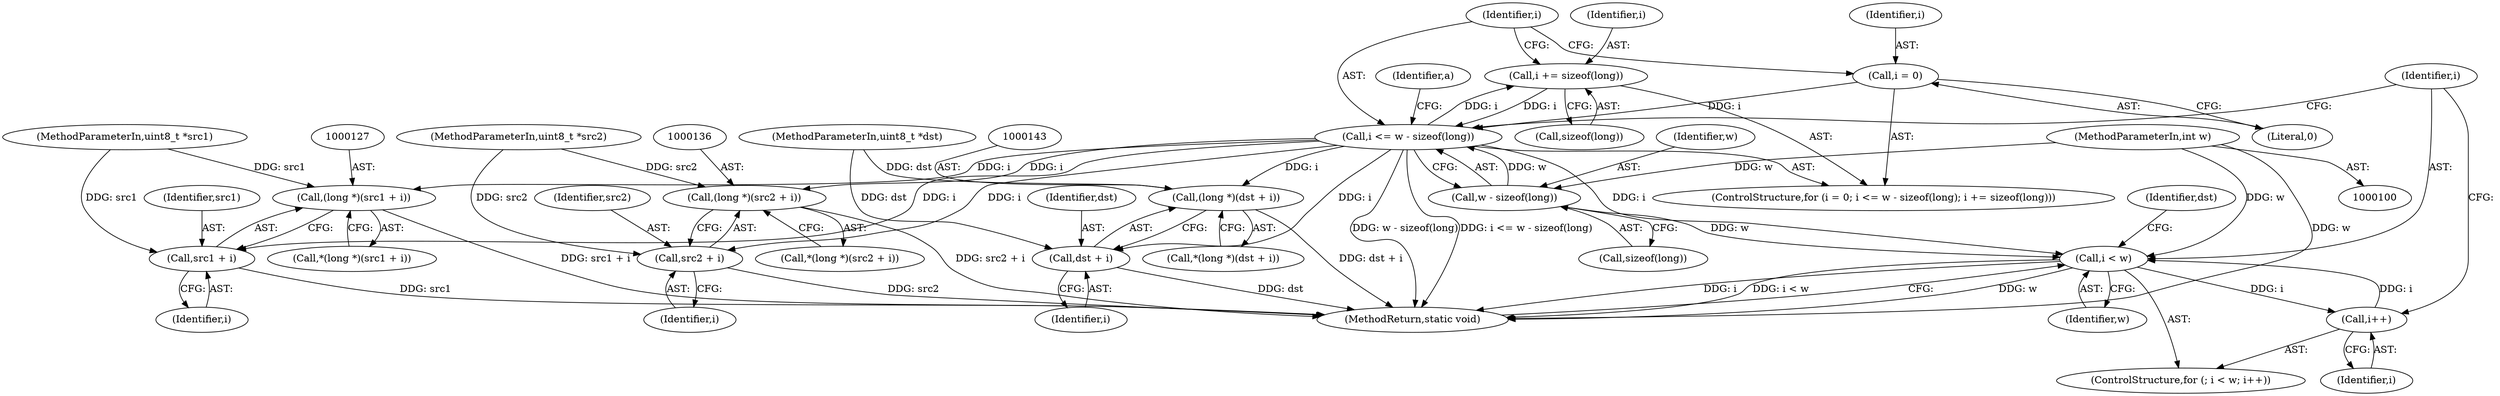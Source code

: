 digraph "1_FFmpeg_86736f59d6a527d8bc807d09b93f971c0fe0bb07@API" {
"1000117" [label="(Call,i += sizeof(long))"];
"1000111" [label="(Call,i <= w - sizeof(long))"];
"1000117" [label="(Call,i += sizeof(long))"];
"1000108" [label="(Call,i = 0)"];
"1000113" [label="(Call,w - sizeof(long))"];
"1000104" [label="(MethodParameterIn,int w)"];
"1000126" [label="(Call,(long *)(src1 + i))"];
"1000128" [label="(Call,src1 + i)"];
"1000135" [label="(Call,(long *)(src2 + i))"];
"1000137" [label="(Call,src2 + i)"];
"1000142" [label="(Call,(long *)(dst + i))"];
"1000144" [label="(Call,dst + i)"];
"1000161" [label="(Call,i < w)"];
"1000164" [label="(Call,i++)"];
"1000163" [label="(Identifier,w)"];
"1000113" [label="(Call,w - sizeof(long))"];
"1000115" [label="(Call,sizeof(long))"];
"1000126" [label="(Call,(long *)(src1 + i))"];
"1000146" [label="(Identifier,i)"];
"1000108" [label="(Call,i = 0)"];
"1000177" [label="(MethodReturn,static void)"];
"1000144" [label="(Call,dst + i)"];
"1000142" [label="(Call,(long *)(dst + i))"];
"1000118" [label="(Identifier,i)"];
"1000138" [label="(Identifier,src2)"];
"1000141" [label="(Call,*(long *)(dst + i))"];
"1000130" [label="(Identifier,i)"];
"1000162" [label="(Identifier,i)"];
"1000104" [label="(MethodParameterIn,int w)"];
"1000102" [label="(MethodParameterIn,uint8_t *src1)"];
"1000111" [label="(Call,i <= w - sizeof(long))"];
"1000110" [label="(Literal,0)"];
"1000134" [label="(Call,*(long *)(src2 + i))"];
"1000165" [label="(Identifier,i)"];
"1000135" [label="(Call,(long *)(src2 + i))"];
"1000137" [label="(Call,src2 + i)"];
"1000168" [label="(Identifier,dst)"];
"1000125" [label="(Call,*(long *)(src1 + i))"];
"1000107" [label="(ControlStructure,for (i = 0; i <= w - sizeof(long); i += sizeof(long)))"];
"1000114" [label="(Identifier,w)"];
"1000103" [label="(MethodParameterIn,uint8_t *src2)"];
"1000161" [label="(Call,i < w)"];
"1000117" [label="(Call,i += sizeof(long))"];
"1000164" [label="(Call,i++)"];
"1000139" [label="(Identifier,i)"];
"1000129" [label="(Identifier,src1)"];
"1000119" [label="(Call,sizeof(long))"];
"1000145" [label="(Identifier,dst)"];
"1000109" [label="(Identifier,i)"];
"1000101" [label="(MethodParameterIn,uint8_t *dst)"];
"1000128" [label="(Call,src1 + i)"];
"1000160" [label="(ControlStructure,for (; i < w; i++))"];
"1000112" [label="(Identifier,i)"];
"1000124" [label="(Identifier,a)"];
"1000117" -> "1000107"  [label="AST: "];
"1000117" -> "1000119"  [label="CFG: "];
"1000118" -> "1000117"  [label="AST: "];
"1000119" -> "1000117"  [label="AST: "];
"1000112" -> "1000117"  [label="CFG: "];
"1000117" -> "1000111"  [label="DDG: i"];
"1000111" -> "1000117"  [label="DDG: i"];
"1000111" -> "1000107"  [label="AST: "];
"1000111" -> "1000113"  [label="CFG: "];
"1000112" -> "1000111"  [label="AST: "];
"1000113" -> "1000111"  [label="AST: "];
"1000124" -> "1000111"  [label="CFG: "];
"1000162" -> "1000111"  [label="CFG: "];
"1000111" -> "1000177"  [label="DDG: w - sizeof(long)"];
"1000111" -> "1000177"  [label="DDG: i <= w - sizeof(long)"];
"1000108" -> "1000111"  [label="DDG: i"];
"1000113" -> "1000111"  [label="DDG: w"];
"1000111" -> "1000126"  [label="DDG: i"];
"1000111" -> "1000128"  [label="DDG: i"];
"1000111" -> "1000135"  [label="DDG: i"];
"1000111" -> "1000137"  [label="DDG: i"];
"1000111" -> "1000142"  [label="DDG: i"];
"1000111" -> "1000144"  [label="DDG: i"];
"1000111" -> "1000161"  [label="DDG: i"];
"1000108" -> "1000107"  [label="AST: "];
"1000108" -> "1000110"  [label="CFG: "];
"1000109" -> "1000108"  [label="AST: "];
"1000110" -> "1000108"  [label="AST: "];
"1000112" -> "1000108"  [label="CFG: "];
"1000113" -> "1000115"  [label="CFG: "];
"1000114" -> "1000113"  [label="AST: "];
"1000115" -> "1000113"  [label="AST: "];
"1000104" -> "1000113"  [label="DDG: w"];
"1000113" -> "1000161"  [label="DDG: w"];
"1000104" -> "1000100"  [label="AST: "];
"1000104" -> "1000177"  [label="DDG: w"];
"1000104" -> "1000161"  [label="DDG: w"];
"1000126" -> "1000125"  [label="AST: "];
"1000126" -> "1000128"  [label="CFG: "];
"1000127" -> "1000126"  [label="AST: "];
"1000128" -> "1000126"  [label="AST: "];
"1000125" -> "1000126"  [label="CFG: "];
"1000126" -> "1000177"  [label="DDG: src1 + i"];
"1000102" -> "1000126"  [label="DDG: src1"];
"1000128" -> "1000130"  [label="CFG: "];
"1000129" -> "1000128"  [label="AST: "];
"1000130" -> "1000128"  [label="AST: "];
"1000128" -> "1000177"  [label="DDG: src1"];
"1000102" -> "1000128"  [label="DDG: src1"];
"1000135" -> "1000134"  [label="AST: "];
"1000135" -> "1000137"  [label="CFG: "];
"1000136" -> "1000135"  [label="AST: "];
"1000137" -> "1000135"  [label="AST: "];
"1000134" -> "1000135"  [label="CFG: "];
"1000135" -> "1000177"  [label="DDG: src2 + i"];
"1000103" -> "1000135"  [label="DDG: src2"];
"1000137" -> "1000139"  [label="CFG: "];
"1000138" -> "1000137"  [label="AST: "];
"1000139" -> "1000137"  [label="AST: "];
"1000137" -> "1000177"  [label="DDG: src2"];
"1000103" -> "1000137"  [label="DDG: src2"];
"1000142" -> "1000141"  [label="AST: "];
"1000142" -> "1000144"  [label="CFG: "];
"1000143" -> "1000142"  [label="AST: "];
"1000144" -> "1000142"  [label="AST: "];
"1000141" -> "1000142"  [label="CFG: "];
"1000142" -> "1000177"  [label="DDG: dst + i"];
"1000101" -> "1000142"  [label="DDG: dst"];
"1000144" -> "1000146"  [label="CFG: "];
"1000145" -> "1000144"  [label="AST: "];
"1000146" -> "1000144"  [label="AST: "];
"1000144" -> "1000177"  [label="DDG: dst"];
"1000101" -> "1000144"  [label="DDG: dst"];
"1000161" -> "1000160"  [label="AST: "];
"1000161" -> "1000163"  [label="CFG: "];
"1000162" -> "1000161"  [label="AST: "];
"1000163" -> "1000161"  [label="AST: "];
"1000168" -> "1000161"  [label="CFG: "];
"1000177" -> "1000161"  [label="CFG: "];
"1000161" -> "1000177"  [label="DDG: w"];
"1000161" -> "1000177"  [label="DDG: i"];
"1000161" -> "1000177"  [label="DDG: i < w"];
"1000164" -> "1000161"  [label="DDG: i"];
"1000161" -> "1000164"  [label="DDG: i"];
"1000164" -> "1000160"  [label="AST: "];
"1000164" -> "1000165"  [label="CFG: "];
"1000165" -> "1000164"  [label="AST: "];
"1000162" -> "1000164"  [label="CFG: "];
}
